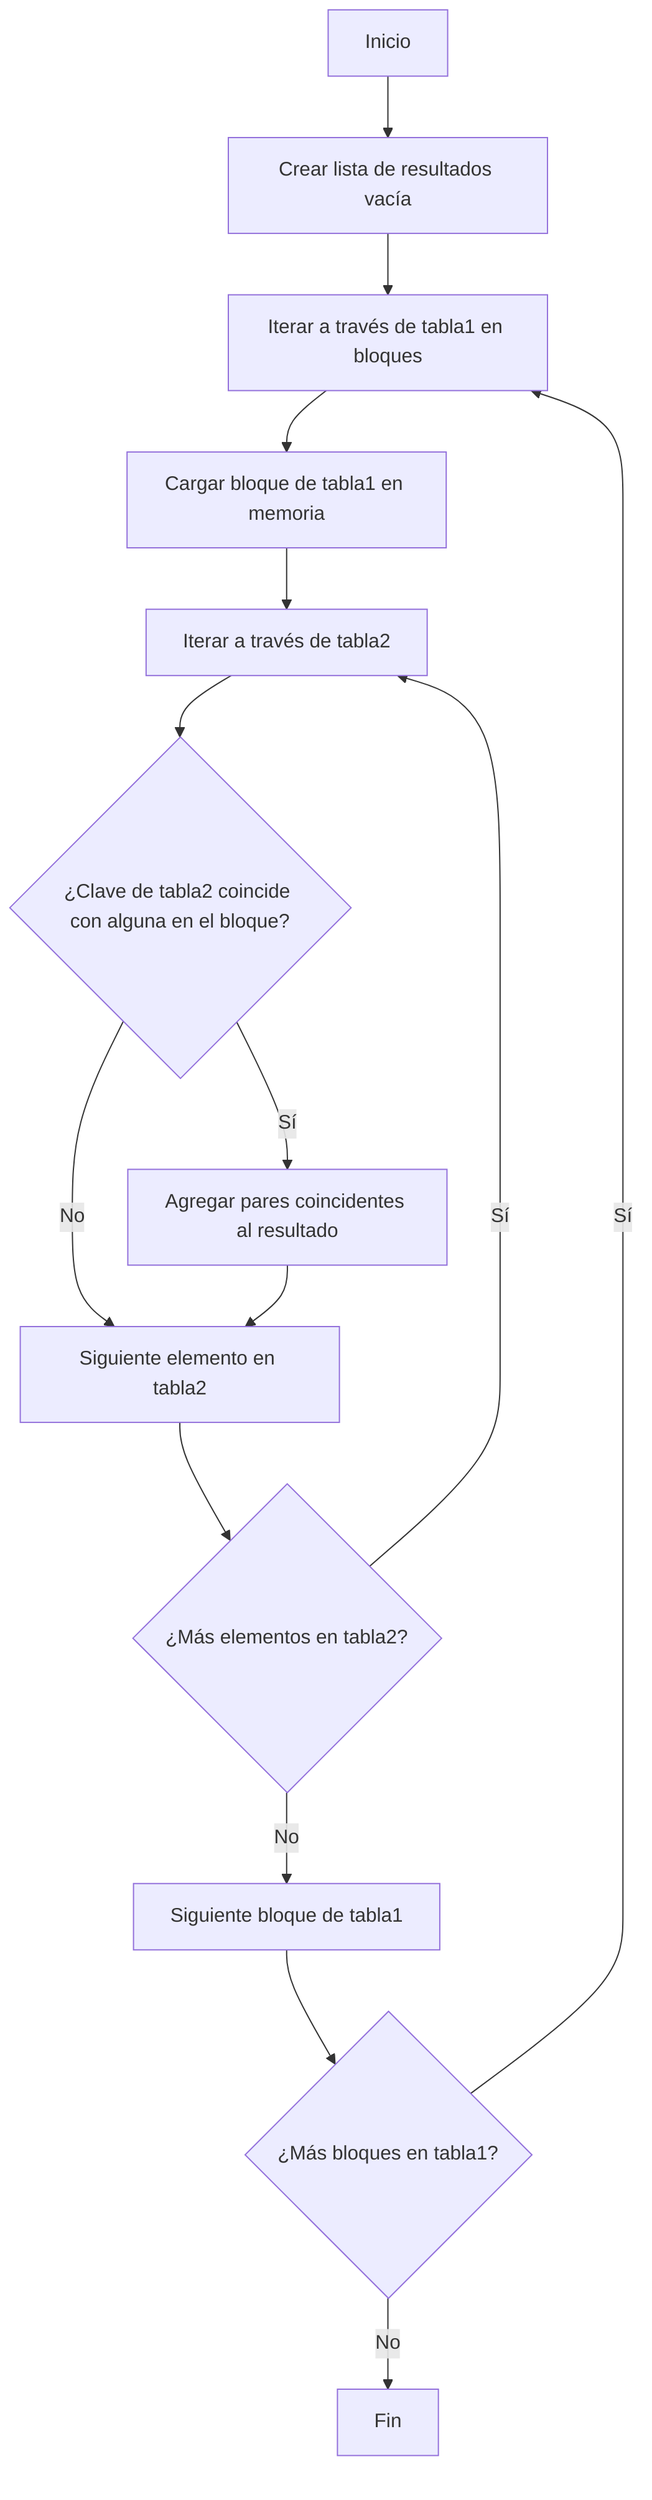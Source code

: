 graph TD
    A[Inicio] --> B[Crear lista de resultados vacía]
    B --> C[Iterar a través de tabla1 en bloques]
    C --> D[Cargar bloque de tabla1 en memoria]
    D --> E[Iterar a través de tabla2]
    E --> F{¿Clave de tabla2 coincide con alguna en el bloque?}
    F -->|Sí| G[Agregar pares coincidentes al resultado]
    F -->|No| H[Siguiente elemento en tabla2]
    G --> H
    H --> I{¿Más elementos en tabla2?}
    I -->|Sí| E
    I -->|No| J[Siguiente bloque de tabla1]
    J --> K{¿Más bloques en tabla1?}
    K -->|Sí| C
    K -->|No| L[Fin]